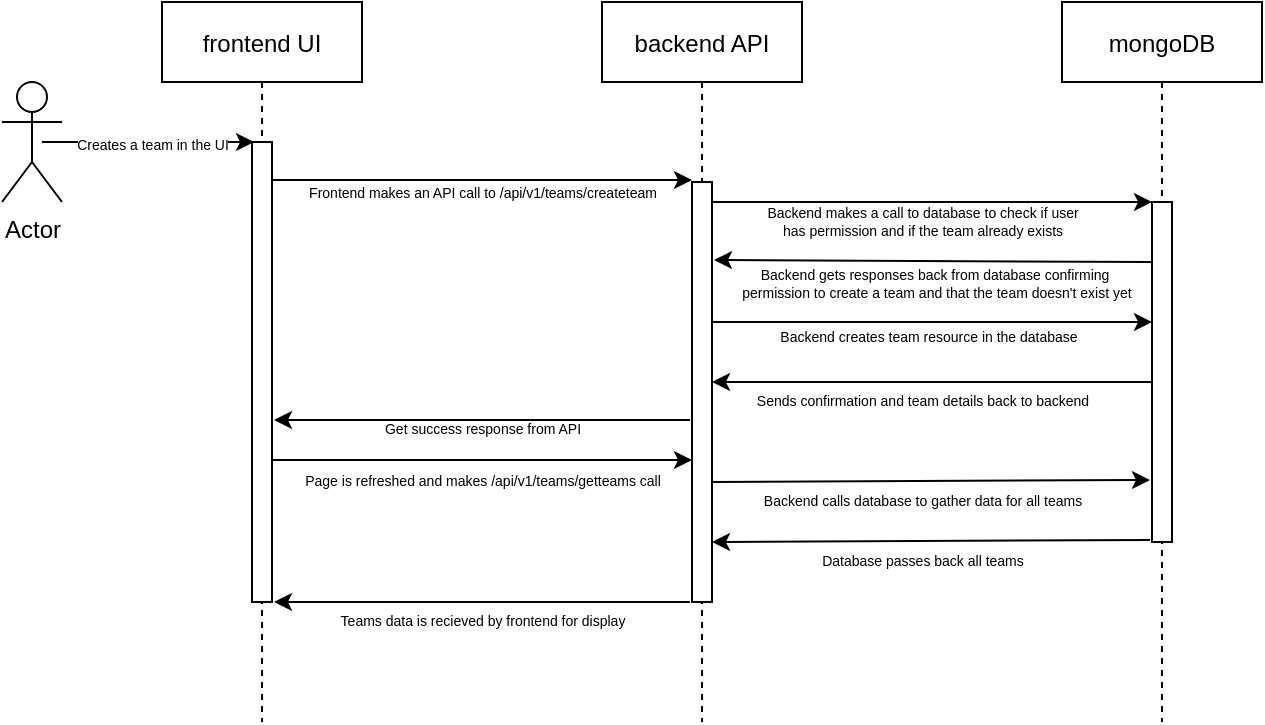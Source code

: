 <mxfile>
    <diagram id="kgpKYQtTHZ0yAKxKKP6v" name="Page-1">
        <mxGraphModel dx="718" dy="502" grid="1" gridSize="10" guides="1" tooltips="1" connect="1" arrows="1" fold="1" page="1" pageScale="1" pageWidth="850" pageHeight="1100" math="0" shadow="0">
            <root>
                <mxCell id="0"/>
                <mxCell id="1" parent="0"/>
                <mxCell id="3nuBFxr9cyL0pnOWT2aG-1" value="frontend UI" style="shape=umlLifeline;perimeter=lifelinePerimeter;container=1;collapsible=0;recursiveResize=0;rounded=0;shadow=0;strokeWidth=1;" parent="1" vertex="1">
                    <mxGeometry x="220" y="80" width="100" height="360" as="geometry"/>
                </mxCell>
                <mxCell id="3nuBFxr9cyL0pnOWT2aG-2" value="" style="points=[];perimeter=orthogonalPerimeter;rounded=0;shadow=0;strokeWidth=1;" parent="3nuBFxr9cyL0pnOWT2aG-1" vertex="1">
                    <mxGeometry x="45" y="70" width="10" height="230" as="geometry"/>
                </mxCell>
                <mxCell id="3nuBFxr9cyL0pnOWT2aG-5" value="backend API" style="shape=umlLifeline;perimeter=lifelinePerimeter;container=1;collapsible=0;recursiveResize=0;rounded=0;shadow=0;strokeWidth=1;" parent="1" vertex="1">
                    <mxGeometry x="440" y="80" width="100" height="360" as="geometry"/>
                </mxCell>
                <mxCell id="3nuBFxr9cyL0pnOWT2aG-6" value="" style="points=[];perimeter=orthogonalPerimeter;rounded=0;shadow=0;strokeWidth=1;" parent="3nuBFxr9cyL0pnOWT2aG-5" vertex="1">
                    <mxGeometry x="45" y="90" width="10" height="210" as="geometry"/>
                </mxCell>
                <mxCell id="14" value="" style="endArrow=classic;html=1;fontSize=7;" edge="1" parent="3nuBFxr9cyL0pnOWT2aG-5">
                    <mxGeometry width="50" height="50" relative="1" as="geometry">
                        <mxPoint x="55" y="160" as="sourcePoint"/>
                        <mxPoint x="275" y="160" as="targetPoint"/>
                    </mxGeometry>
                </mxCell>
                <mxCell id="2" value="mongoDB" style="shape=umlLifeline;perimeter=lifelinePerimeter;container=1;collapsible=0;recursiveResize=0;rounded=0;shadow=0;strokeWidth=1;" vertex="1" parent="1">
                    <mxGeometry x="670" y="80" width="100" height="360" as="geometry"/>
                </mxCell>
                <mxCell id="3" value="" style="points=[];perimeter=orthogonalPerimeter;rounded=0;shadow=0;strokeWidth=1;" vertex="1" parent="2">
                    <mxGeometry x="45" y="100" width="10" height="170" as="geometry"/>
                </mxCell>
                <mxCell id="4" value="Actor" style="shape=umlActor;verticalLabelPosition=bottom;verticalAlign=top;html=1;outlineConnect=0;" vertex="1" parent="1">
                    <mxGeometry x="140" y="120" width="30" height="60" as="geometry"/>
                </mxCell>
                <mxCell id="6" value="&lt;font style=&quot;font-size: 7px&quot;&gt;Creates a team in the UI&lt;/font&gt;" style="endArrow=classic;html=1;" edge="1" parent="1">
                    <mxGeometry x="0.026" width="50" height="50" relative="1" as="geometry">
                        <mxPoint x="160" y="150" as="sourcePoint"/>
                        <mxPoint x="266" y="150" as="targetPoint"/>
                        <mxPoint as="offset"/>
                    </mxGeometry>
                </mxCell>
                <mxCell id="7" value="" style="endArrow=classic;html=1;" edge="1" parent="1">
                    <mxGeometry width="50" height="50" relative="1" as="geometry">
                        <mxPoint x="275" y="169" as="sourcePoint"/>
                        <mxPoint x="485" y="169" as="targetPoint"/>
                    </mxGeometry>
                </mxCell>
                <mxCell id="8" value="&lt;font style=&quot;font-size: 7px&quot;&gt;Frontend makes an API call to /api/v1/teams/createteam&lt;/font&gt;" style="text;html=1;align=center;verticalAlign=middle;resizable=0;points=[];autosize=1;strokeColor=none;fillColor=none;" vertex="1" parent="1">
                    <mxGeometry x="285" y="164" width="190" height="20" as="geometry"/>
                </mxCell>
                <mxCell id="9" value="" style="endArrow=classic;html=1;fontSize=7;" edge="1" parent="1">
                    <mxGeometry width="50" height="50" relative="1" as="geometry">
                        <mxPoint x="495" y="180" as="sourcePoint"/>
                        <mxPoint x="715" y="180" as="targetPoint"/>
                        <Array as="points">
                            <mxPoint x="600" y="180"/>
                        </Array>
                    </mxGeometry>
                </mxCell>
                <mxCell id="11" value="Backend makes a call to database to check if user&lt;br&gt;has permission and if the team already exists" style="text;html=1;align=center;verticalAlign=middle;resizable=0;points=[];autosize=1;strokeColor=none;fillColor=none;fontSize=7;" vertex="1" parent="1">
                    <mxGeometry x="515" y="180" width="170" height="20" as="geometry"/>
                </mxCell>
                <mxCell id="12" value="" style="endArrow=classic;html=1;fontSize=7;" edge="1" parent="1">
                    <mxGeometry width="50" height="50" relative="1" as="geometry">
                        <mxPoint x="715" y="210" as="sourcePoint"/>
                        <mxPoint x="496" y="209" as="targetPoint"/>
                    </mxGeometry>
                </mxCell>
                <mxCell id="13" value="Backend gets responses back from database confirming&lt;br&gt;&amp;nbsp;permission to create a team and that the team doesn't exist yet" style="text;html=1;align=center;verticalAlign=middle;resizable=0;points=[];autosize=1;strokeColor=none;fillColor=none;fontSize=7;" vertex="1" parent="1">
                    <mxGeometry x="501" y="211" width="210" height="20" as="geometry"/>
                </mxCell>
                <mxCell id="15" value="Backend creates team resource in the database" style="text;html=1;align=center;verticalAlign=middle;resizable=0;points=[];autosize=1;strokeColor=none;fillColor=none;fontSize=7;" vertex="1" parent="1">
                    <mxGeometry x="523" y="243" width="160" height="10" as="geometry"/>
                </mxCell>
                <mxCell id="16" value="" style="endArrow=classic;html=1;fontSize=7;" edge="1" parent="1">
                    <mxGeometry width="50" height="50" relative="1" as="geometry">
                        <mxPoint x="715" y="270" as="sourcePoint"/>
                        <mxPoint x="495" y="270" as="targetPoint"/>
                    </mxGeometry>
                </mxCell>
                <mxCell id="17" value="Sends confirmation and team details back to backend" style="text;html=1;align=center;verticalAlign=middle;resizable=0;points=[];autosize=1;strokeColor=none;fillColor=none;fontSize=7;" vertex="1" parent="1">
                    <mxGeometry x="510" y="275" width="180" height="10" as="geometry"/>
                </mxCell>
                <mxCell id="18" value="" style="endArrow=classic;html=1;fontSize=7;" edge="1" parent="1">
                    <mxGeometry width="50" height="50" relative="1" as="geometry">
                        <mxPoint x="275" y="309" as="sourcePoint"/>
                        <mxPoint x="485" y="309" as="targetPoint"/>
                    </mxGeometry>
                </mxCell>
                <mxCell id="19" value="Page is refreshed and makes /api/v1/teams/getteams call" style="text;html=1;align=center;verticalAlign=middle;resizable=0;points=[];autosize=1;strokeColor=none;fillColor=none;fontSize=7;" vertex="1" parent="1">
                    <mxGeometry x="285" y="315" width="190" height="10" as="geometry"/>
                </mxCell>
                <mxCell id="20" value="" style="endArrow=classic;html=1;fontSize=7;" edge="1" parent="1">
                    <mxGeometry width="50" height="50" relative="1" as="geometry">
                        <mxPoint x="495" y="320" as="sourcePoint"/>
                        <mxPoint x="714" y="319" as="targetPoint"/>
                    </mxGeometry>
                </mxCell>
                <mxCell id="21" value="Backend calls database to gather data for all teams" style="text;html=1;align=center;verticalAlign=middle;resizable=0;points=[];autosize=1;strokeColor=none;fillColor=none;fontSize=7;" vertex="1" parent="1">
                    <mxGeometry x="515" y="325" width="170" height="10" as="geometry"/>
                </mxCell>
                <mxCell id="22" value="" style="endArrow=classic;html=1;fontSize=7;" edge="1" parent="1">
                    <mxGeometry width="50" height="50" relative="1" as="geometry">
                        <mxPoint x="714" y="349" as="sourcePoint"/>
                        <mxPoint x="495" y="350" as="targetPoint"/>
                    </mxGeometry>
                </mxCell>
                <mxCell id="23" value="Database passes back all teams" style="text;html=1;align=center;verticalAlign=middle;resizable=0;points=[];autosize=1;strokeColor=none;fillColor=none;fontSize=7;" vertex="1" parent="1">
                    <mxGeometry x="540" y="355" width="120" height="10" as="geometry"/>
                </mxCell>
                <mxCell id="24" value="" style="endArrow=classic;html=1;fontSize=7;" edge="1" parent="1">
                    <mxGeometry width="50" height="50" relative="1" as="geometry">
                        <mxPoint x="484" y="380" as="sourcePoint"/>
                        <mxPoint x="276" y="380" as="targetPoint"/>
                    </mxGeometry>
                </mxCell>
                <mxCell id="25" value="" style="endArrow=classic;html=1;fontSize=7;" edge="1" parent="1">
                    <mxGeometry width="50" height="50" relative="1" as="geometry">
                        <mxPoint x="484" y="289" as="sourcePoint"/>
                        <mxPoint x="276" y="289" as="targetPoint"/>
                    </mxGeometry>
                </mxCell>
                <mxCell id="26" value="Get success response from API" style="text;html=1;align=center;verticalAlign=middle;resizable=0;points=[];autosize=1;strokeColor=none;fillColor=none;fontSize=7;" vertex="1" parent="1">
                    <mxGeometry x="325" y="289" width="110" height="10" as="geometry"/>
                </mxCell>
                <mxCell id="27" value="Teams data is recieved by frontend for display" style="text;html=1;align=center;verticalAlign=middle;resizable=0;points=[];autosize=1;strokeColor=none;fillColor=none;fontSize=7;" vertex="1" parent="1">
                    <mxGeometry x="300" y="385" width="160" height="10" as="geometry"/>
                </mxCell>
            </root>
        </mxGraphModel>
    </diagram>
</mxfile>